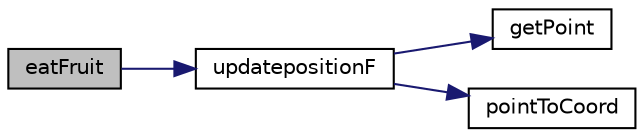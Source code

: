 digraph "eatFruit"
{
  edge [fontname="Helvetica",fontsize="10",labelfontname="Helvetica",labelfontsize="10"];
  node [fontname="Helvetica",fontsize="10",shape=record];
  rankdir="LR";
  Node0 [label="eatFruit",height=0.2,width=0.4,color="black", fillcolor="grey75", style="filled", fontcolor="black"];
  Node0 -> Node1 [color="midnightblue",fontsize="10",style="solid",fontname="Helvetica"];
  Node1 [label="updatepositionF",height=0.2,width=0.4,color="black", fillcolor="white", style="filled",URL="$fruit_8c.html#aff0a887b5699cab2f055ac41da645aae",tooltip="Function that updates the position of the fruit. "];
  Node1 -> Node2 [color="midnightblue",fontsize="10",style="solid",fontname="Helvetica"];
  Node2 [label="getPoint",height=0.2,width=0.4,color="black", fillcolor="white", style="filled",URL="$point_8c.html#ae11ef60e15d1f8575481f5d2316cc86d",tooltip="Initializes a new point. "];
  Node1 -> Node3 [color="midnightblue",fontsize="10",style="solid",fontname="Helvetica"];
  Node3 [label="pointToCoord",height=0.2,width=0.4,color="black", fillcolor="white", style="filled",URL="$point_8c.html#a486f452e5d7065c708841f21f7651a54",tooltip="Converts a point to coordinates. "];
}
